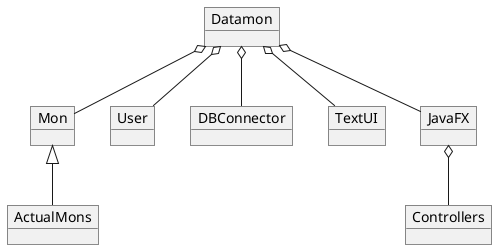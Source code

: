 @startuml
'https://plantuml.com/object-diagram

object Mon
object User
object Datamon
object DBConnector
object TextUI
object JavaFX
object Controllers
object ActualMons

Datamon o-- Mon
Datamon o-- JavaFX
JavaFX o-- Controllers
Datamon o-- User
Datamon o-- TextUI
Datamon o-- DBConnector
Mon <|-- ActualMons


@enduml